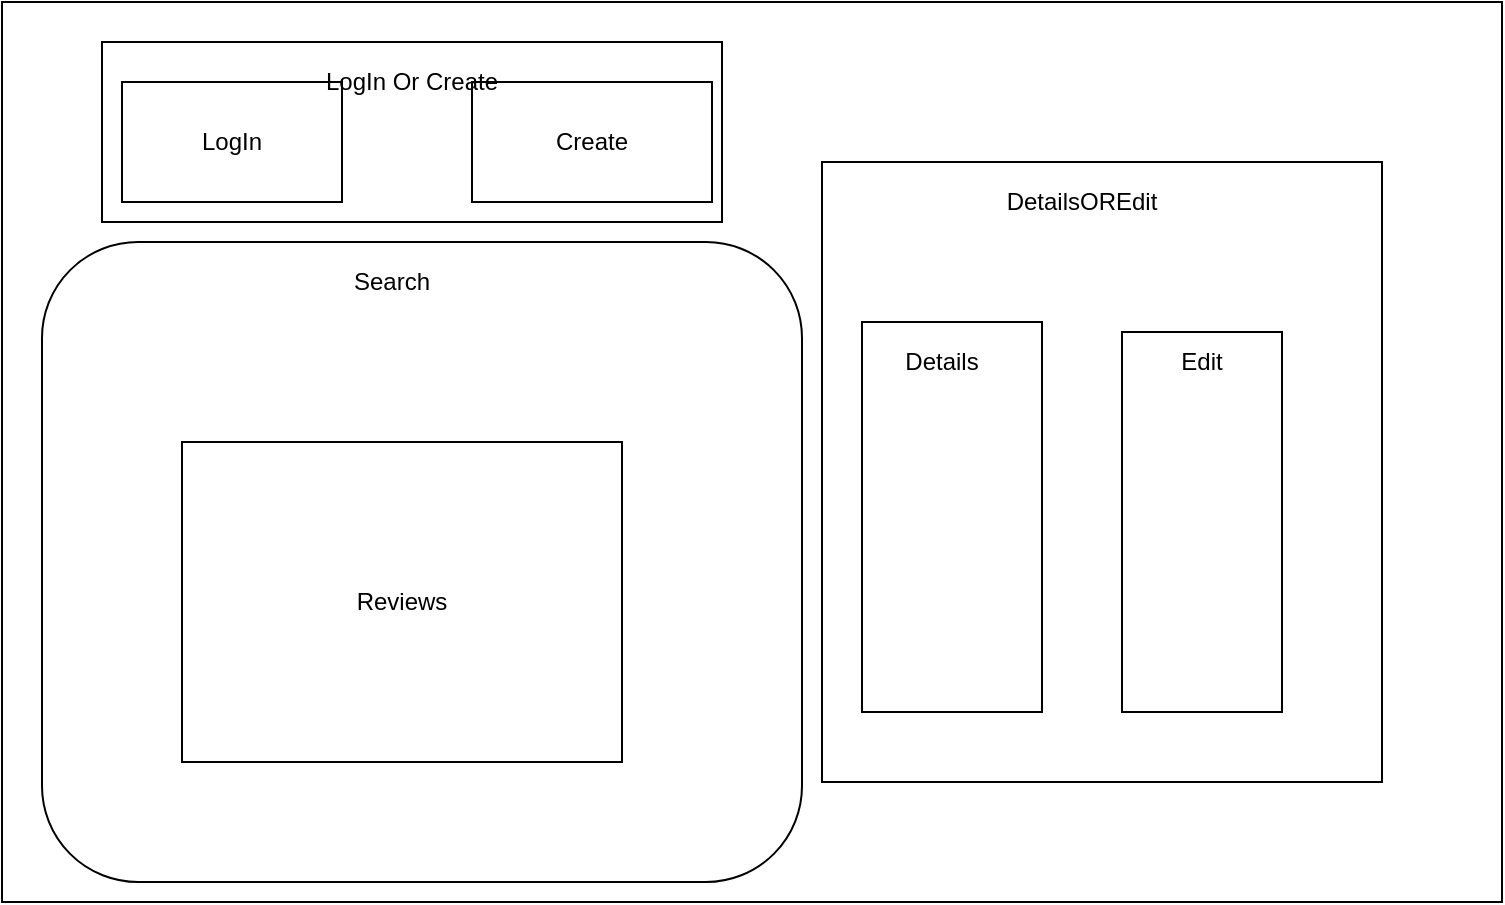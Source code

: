 <mxfile version="14.9.2" type="github">
  <diagram id="6_2mnY0ptDNMbGQ0N69w" name="Page-1">
    <mxGraphModel dx="1102" dy="582" grid="1" gridSize="10" guides="1" tooltips="1" connect="1" arrows="1" fold="1" page="1" pageScale="1" pageWidth="850" pageHeight="1100" math="0" shadow="0">
      <root>
        <mxCell id="0" />
        <mxCell id="1" parent="0" />
        <mxCell id="cdzFtAArv54lbndmP12y-1" value="" style="rounded=0;whiteSpace=wrap;html=1;" vertex="1" parent="1">
          <mxGeometry x="70" y="100" width="750" height="450" as="geometry" />
        </mxCell>
        <mxCell id="cdzFtAArv54lbndmP12y-4" value="" style="rounded=0;whiteSpace=wrap;html=1;" vertex="1" parent="1">
          <mxGeometry x="120" y="120" width="310" height="90" as="geometry" />
        </mxCell>
        <mxCell id="cdzFtAArv54lbndmP12y-2" value="LogIn" style="rounded=0;whiteSpace=wrap;html=1;" vertex="1" parent="1">
          <mxGeometry x="130" y="140" width="110" height="60" as="geometry" />
        </mxCell>
        <mxCell id="cdzFtAArv54lbndmP12y-6" value="Create" style="rounded=0;whiteSpace=wrap;html=1;" vertex="1" parent="1">
          <mxGeometry x="305" y="140" width="120" height="60" as="geometry" />
        </mxCell>
        <mxCell id="cdzFtAArv54lbndmP12y-5" value="LogIn Or Create" style="text;html=1;strokeColor=none;fillColor=none;align=center;verticalAlign=middle;whiteSpace=wrap;rounded=0;" vertex="1" parent="1">
          <mxGeometry x="230" y="130" width="90" height="20" as="geometry" />
        </mxCell>
        <mxCell id="cdzFtAArv54lbndmP12y-7" value="Reviews" style="text;html=1;strokeColor=none;fillColor=none;align=center;verticalAlign=middle;whiteSpace=wrap;rounded=0;" vertex="1" parent="1">
          <mxGeometry x="220" y="300" width="40" height="20" as="geometry" />
        </mxCell>
        <mxCell id="cdzFtAArv54lbndmP12y-10" value="" style="rounded=0;whiteSpace=wrap;html=1;" vertex="1" parent="1">
          <mxGeometry x="480" y="180" width="280" height="310" as="geometry" />
        </mxCell>
        <mxCell id="cdzFtAArv54lbndmP12y-11" value="DetailsOREdit" style="text;html=1;strokeColor=none;fillColor=none;align=center;verticalAlign=middle;whiteSpace=wrap;rounded=0;" vertex="1" parent="1">
          <mxGeometry x="590" y="190" width="40" height="20" as="geometry" />
        </mxCell>
        <mxCell id="cdzFtAArv54lbndmP12y-12" value="" style="rounded=0;whiteSpace=wrap;html=1;" vertex="1" parent="1">
          <mxGeometry x="500" y="260" width="90" height="195" as="geometry" />
        </mxCell>
        <mxCell id="cdzFtAArv54lbndmP12y-13" value="Details" style="text;html=1;strokeColor=none;fillColor=none;align=center;verticalAlign=middle;whiteSpace=wrap;rounded=0;" vertex="1" parent="1">
          <mxGeometry x="520" y="270" width="40" height="20" as="geometry" />
        </mxCell>
        <mxCell id="cdzFtAArv54lbndmP12y-14" value="" style="rounded=0;whiteSpace=wrap;html=1;" vertex="1" parent="1">
          <mxGeometry x="630" y="265" width="80" height="190" as="geometry" />
        </mxCell>
        <mxCell id="cdzFtAArv54lbndmP12y-15" value="Edit" style="text;html=1;strokeColor=none;fillColor=none;align=center;verticalAlign=middle;whiteSpace=wrap;rounded=0;" vertex="1" parent="1">
          <mxGeometry x="650" y="270" width="40" height="20" as="geometry" />
        </mxCell>
        <mxCell id="cdzFtAArv54lbndmP12y-16" value="" style="rounded=1;whiteSpace=wrap;html=1;" vertex="1" parent="1">
          <mxGeometry x="90" y="220" width="380" height="320" as="geometry" />
        </mxCell>
        <mxCell id="cdzFtAArv54lbndmP12y-3" value="Reviews" style="rounded=0;whiteSpace=wrap;html=1;" vertex="1" parent="1">
          <mxGeometry x="160" y="320" width="220" height="160" as="geometry" />
        </mxCell>
        <mxCell id="cdzFtAArv54lbndmP12y-17" value="Search" style="text;html=1;strokeColor=none;fillColor=none;align=center;verticalAlign=middle;whiteSpace=wrap;rounded=0;" vertex="1" parent="1">
          <mxGeometry x="210" y="230" width="110" height="20" as="geometry" />
        </mxCell>
      </root>
    </mxGraphModel>
  </diagram>
</mxfile>
